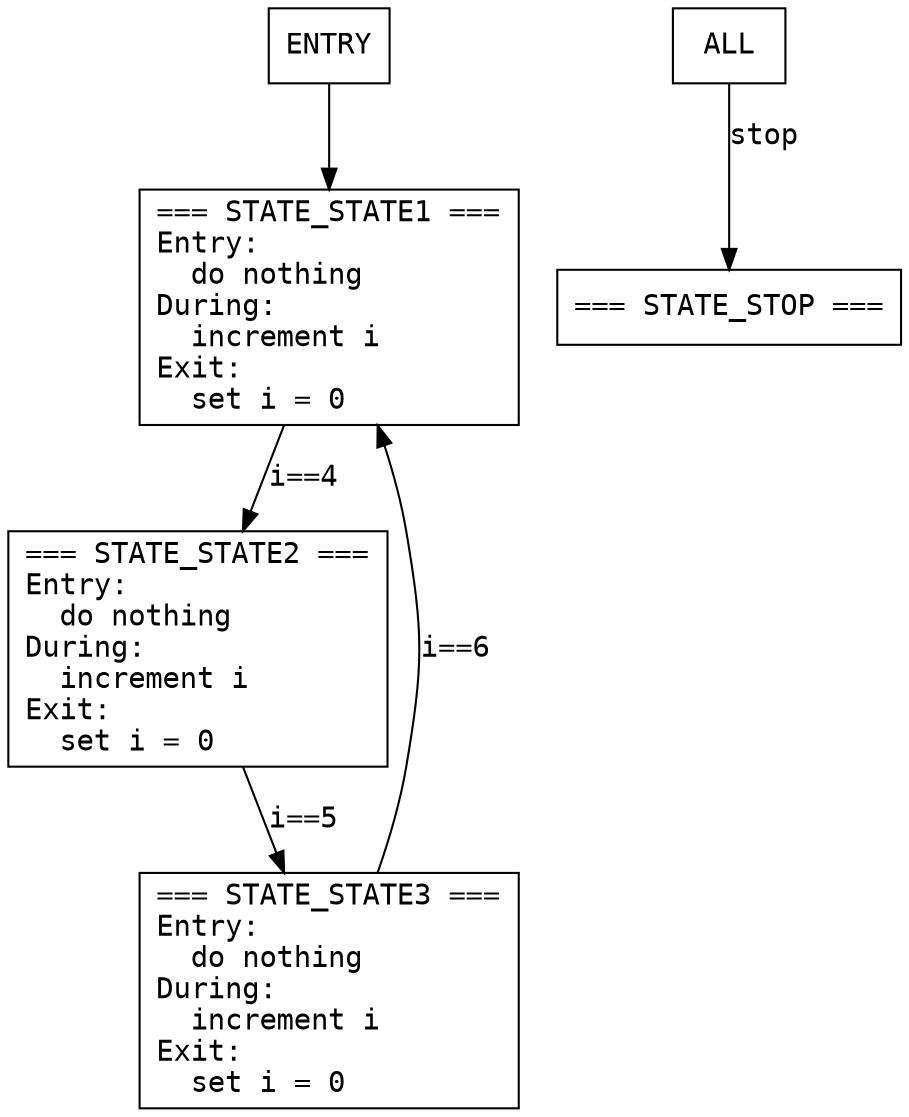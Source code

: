 digraph G {
    node [shape=box,fontname=courier];
    ENTRY [label="ENTRY"];
    ENTRY -> STATE_STATE1;
    STATE_STATE1 [label="=== STATE_STATE1 ===\nEntry:\l  do nothing\lDuring:\l  increment i\lExit:\l  set i = 0\l"];
    STATE_STATE2 [label="=== STATE_STATE2 ===\nEntry:\l  do nothing\lDuring:\l  increment i\lExit:\l  set i = 0\l"];
    STATE_STATE3 [label="=== STATE_STATE3 ===\nEntry:\l  do nothing\lDuring:\l  increment i\lExit:\l  set i = 0\l"];
    STATE_STOP [label="=== STATE_STOP ===\n"];
    ALL [label="ALL"];
    ALL -> STATE_STOP [fontname=courier,label="stop"];
    STATE_STATE1 -> STATE_STATE2 [fontname=courier,label="i==4"];
    STATE_STATE2 -> STATE_STATE3 [fontname=courier,label="i==5"];
    STATE_STATE3 -> STATE_STATE1 [fontname=courier,label="i==6"];
}
